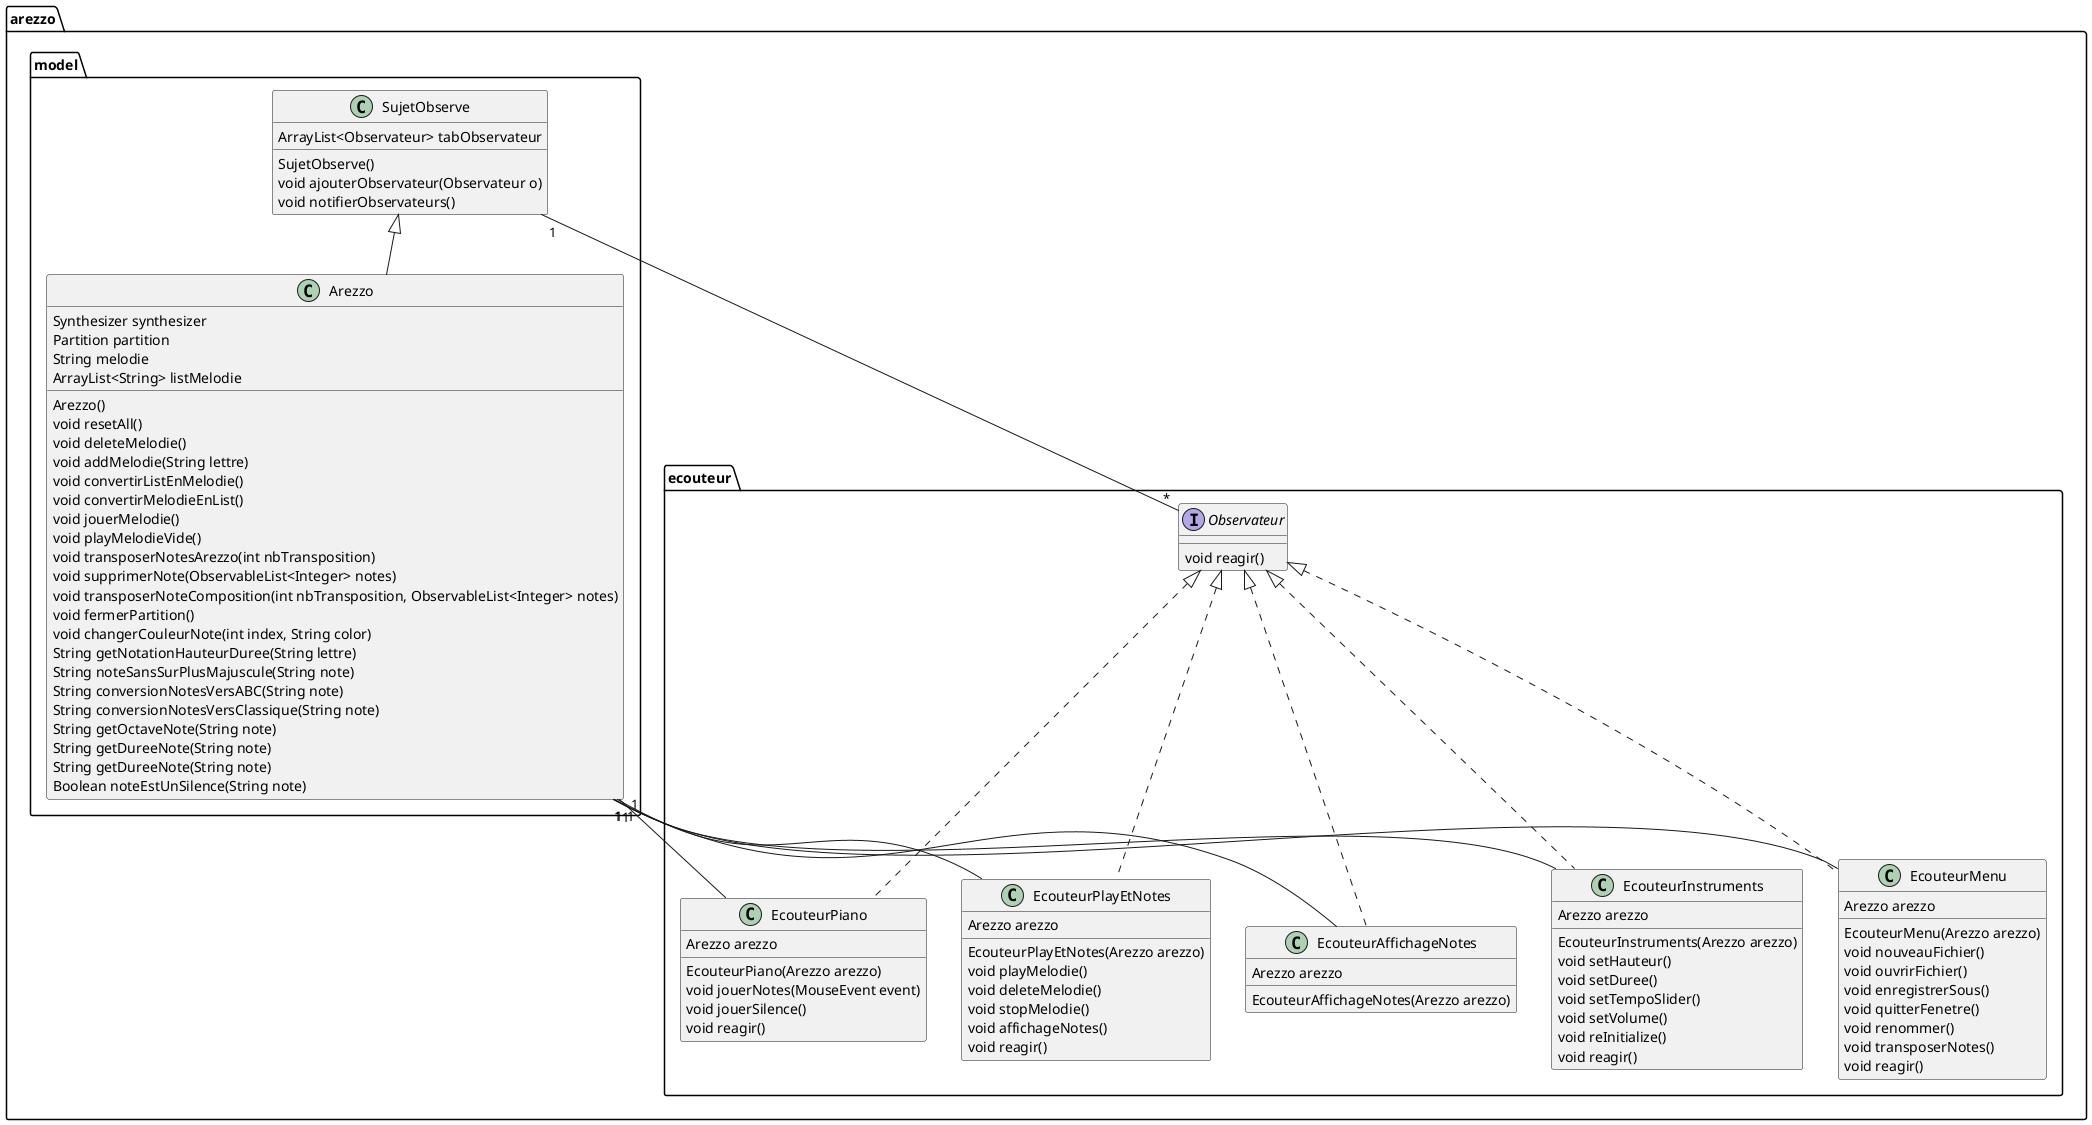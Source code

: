 @startuml

package arezzo.model{
    class Arezzo extends SujetObserve {
        Synthesizer synthesizer
        Partition partition
        String melodie
        ArrayList<String> listMelodie

        Arezzo()
        void resetAll()
        void deleteMelodie()
        void addMelodie(String lettre)
        void convertirListEnMelodie()
        void convertirMelodieEnList()
        void jouerMelodie()
        void playMelodieVide()
        void transposerNotesArezzo(int nbTransposition)
        void supprimerNote(ObservableList<Integer> notes)
        void transposerNoteComposition(int nbTransposition, ObservableList<Integer> notes)
        void fermerPartition()
        void changerCouleurNote(int index, String color)
        String getNotationHauteurDuree(String lettre)
        String noteSansSurPlusMajuscule(String note)
        String conversionNotesVersABC(String note)
        String conversionNotesVersClassique(String note)
        String getOctaveNote(String note)
        String getDureeNote(String note)
        String getDureeNote(String note)
        Boolean noteEstUnSilence(String note)
    }

    class SujetObserve {
        ArrayList<Observateur> tabObservateur
        SujetObserve()
        void ajouterObservateur(Observateur o)
        void notifierObservateurs()
    }
}


package arezzo.ecouteur{
    interface Observateur {
        void reagir()
    }

    class EcouteurAffichageNotes implements Observateur{
        Arezzo arezzo
        EcouteurAffichageNotes(Arezzo arezzo)
    }

    class EcouteurInstruments implements Observateur{
        Arezzo arezzo
        EcouteurInstruments(Arezzo arezzo)
        void setHauteur()
        void setDuree()
        void setTempoSlider()
        void setVolume()
        void reInitialize()
        void reagir()
    }

    class EcouteurMenu implements Observateur{
        Arezzo arezzo
        EcouteurMenu(Arezzo arezzo)
        void nouveauFichier()
        void ouvrirFichier()
        void enregistrerSous()
        void quitterFenetre()
        void renommer()
        void transposerNotes()
        void reagir()
    }

    class EcouteurPiano implements Observateur{
        Arezzo arezzo
        EcouteurPiano(Arezzo arezzo)
        void jouerNotes(MouseEvent event)
        void jouerSilence()
        void reagir()
    }

    class EcouteurPlayEtNotes implements Observateur{
        Arezzo arezzo
        EcouteurPlayEtNotes(Arezzo arezzo)
        void playMelodie()
        void deleteMelodie()
        void stopMelodie()
        void affichageNotes()
        void reagir()
    }
}

SujetObserve "1"--"*" Observateur
Arezzo "1"-- EcouteurAffichageNotes
Arezzo "1"-- EcouteurInstruments
Arezzo "1"-- EcouteurMenu
Arezzo "1"-- EcouteurPiano
Arezzo "1"-- EcouteurPlayEtNotes

@enduml
